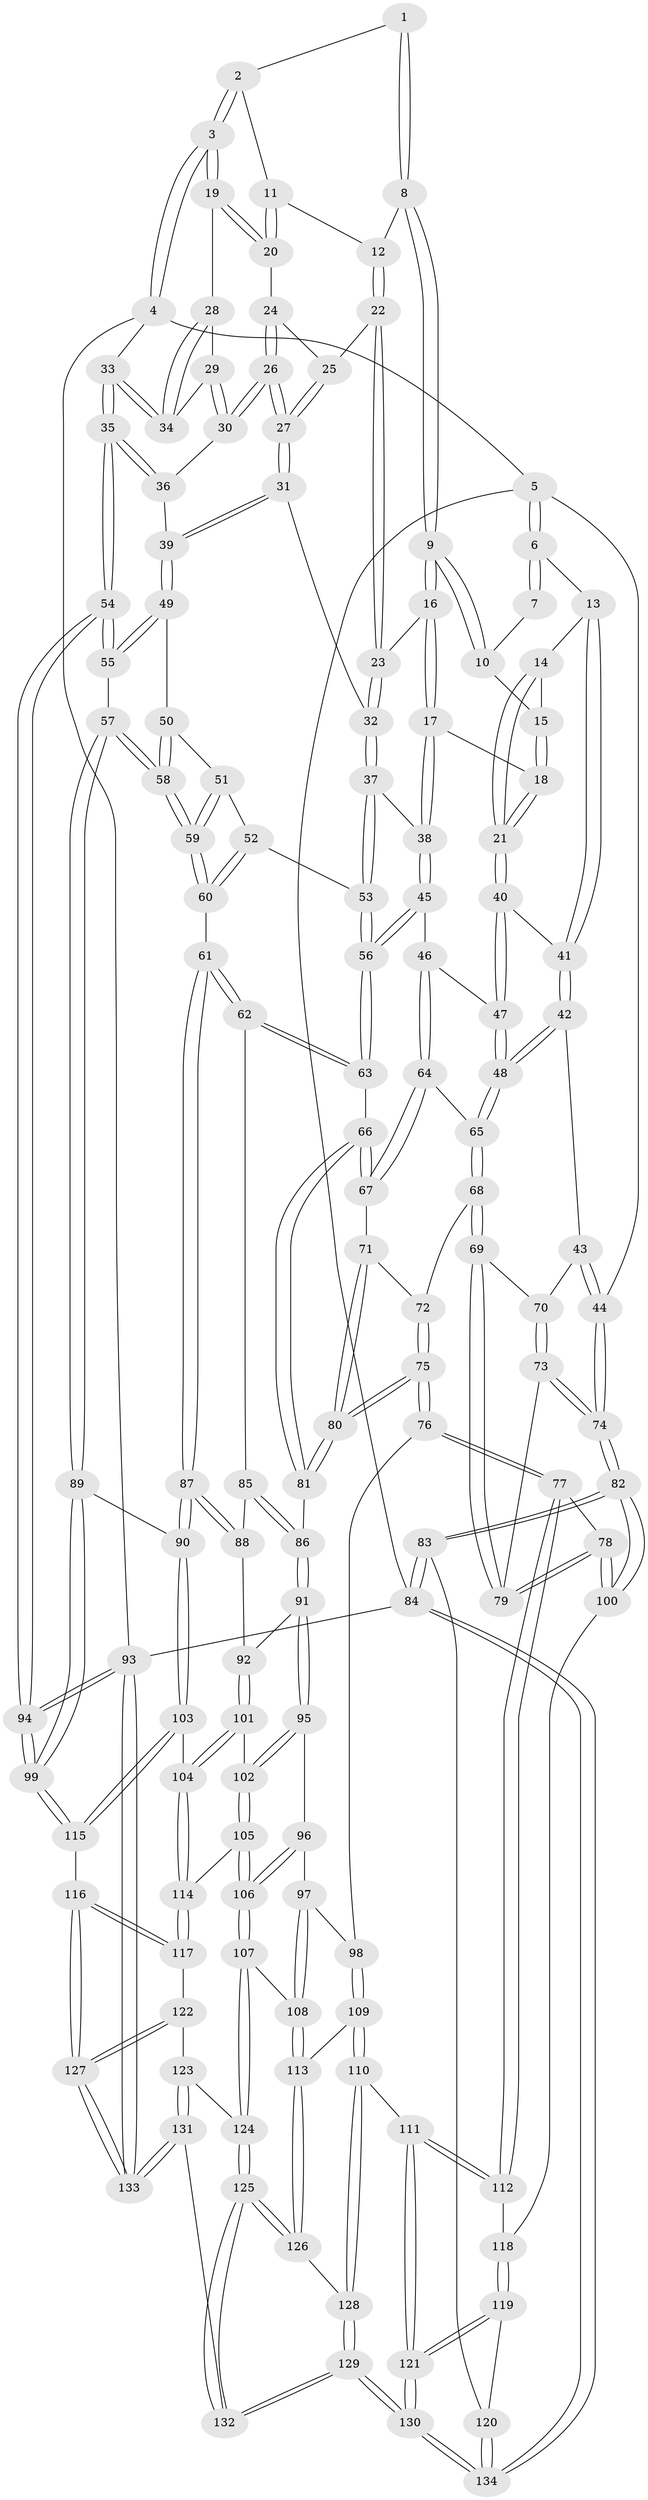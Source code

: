 // coarse degree distribution, {4: 0.5370370370370371, 3: 0.35185185185185186, 5: 0.09259259259259259, 2: 0.018518518518518517}
// Generated by graph-tools (version 1.1) at 2025/38/03/04/25 23:38:34]
// undirected, 134 vertices, 332 edges
graph export_dot {
  node [color=gray90,style=filled];
  1 [pos="+0.6062464034066157+0"];
  2 [pos="+0.8378700174649063+0"];
  3 [pos="+1+0"];
  4 [pos="+1+0"];
  5 [pos="+0+0"];
  6 [pos="+0+0"];
  7 [pos="+0.5407068330719325+0"];
  8 [pos="+0.6617832203129012+0.06195185112766112"];
  9 [pos="+0.6016290842882608+0.10218819396244112"];
  10 [pos="+0.5375362352007333+0"];
  11 [pos="+0.7732583228239021+0.048351761562509636"];
  12 [pos="+0.7690072103596769+0.05882172550204192"];
  13 [pos="+0+0"];
  14 [pos="+0.39362963949011043+0.08745179288057021"];
  15 [pos="+0.49376128057409946+0.0277587555602892"];
  16 [pos="+0.6002735249947393+0.11706384562516589"];
  17 [pos="+0.5399321911353748+0.17786331679737086"];
  18 [pos="+0.49788613731410214+0.16738670899120764"];
  19 [pos="+0.9647685780118271+0.08519932372783545"];
  20 [pos="+0.909963386721679+0.11042920481424405"];
  21 [pos="+0.4288129058703131+0.1777314791692791"];
  22 [pos="+0.7673866942084439+0.07968655627897811"];
  23 [pos="+0.7189443934628713+0.1623727948884991"];
  24 [pos="+0.8942009156137842+0.12586228004335276"];
  25 [pos="+0.8129011642003211+0.1211075454752586"];
  26 [pos="+0.867771271766922+0.19512857859835764"];
  27 [pos="+0.8530827303209059+0.2054272024099398"];
  28 [pos="+0.9640013878008402+0.09182108227757582"];
  29 [pos="+0.9496683640977626+0.17837159436448677"];
  30 [pos="+0.9381560125470934+0.19417760617162425"];
  31 [pos="+0.8525408943569736+0.2064541557698056"];
  32 [pos="+0.7290065892044328+0.24846791842449847"];
  33 [pos="+1+0.35712191671007776"];
  34 [pos="+1+0.2009082554525626"];
  35 [pos="+1+0.3690430986308422"];
  36 [pos="+0.9436984355032881+0.213950501946932"];
  37 [pos="+0.7165442234955354+0.27801020053650716"];
  38 [pos="+0.5902673624211741+0.27930215178615636"];
  39 [pos="+0.908016668259453+0.3050798356492919"];
  40 [pos="+0.4016727832287345+0.20699992852806162"];
  41 [pos="+0.1843616582567285+0.15382508926133834"];
  42 [pos="+0.18551645856284157+0.29686973651088283"];
  43 [pos="+0.10665359859484837+0.3629897577846303"];
  44 [pos="+0+0.30288497312352736"];
  45 [pos="+0.5301054872788321+0.36346415209164384"];
  46 [pos="+0.5237218777413836+0.36648044944935665"];
  47 [pos="+0.3994056395908028+0.24194836051021001"];
  48 [pos="+0.3077975246460769+0.3674984665278181"];
  49 [pos="+0.9102855723740937+0.31545585411204125"];
  50 [pos="+0.8703657239264804+0.3336194209908357"];
  51 [pos="+0.8197096755370159+0.3389891735004476"];
  52 [pos="+0.7485710507061276+0.32417637522177967"];
  53 [pos="+0.7272220860130848+0.29829958688150165"];
  54 [pos="+1+0.4069304854479429"];
  55 [pos="+1+0.4127323305878623"];
  56 [pos="+0.6270768812967507+0.4279028740449077"];
  57 [pos="+0.8941394368125392+0.5315233616442447"];
  58 [pos="+0.880772357746412+0.5224423408842671"];
  59 [pos="+0.8434861667723919+0.5063496347812122"];
  60 [pos="+0.7365824370359556+0.4856611419542099"];
  61 [pos="+0.7063151399492454+0.5017413911645398"];
  62 [pos="+0.6805923868992727+0.5017892265601983"];
  63 [pos="+0.6688438549283743+0.49308468373889425"];
  64 [pos="+0.4744699197054636+0.4262880460532917"];
  65 [pos="+0.31033024087206446+0.3728288989692251"];
  66 [pos="+0.5052538773776861+0.49737186597434707"];
  67 [pos="+0.47620059528341385+0.46226338838843684"];
  68 [pos="+0.2818969373191185+0.48038284156612826"];
  69 [pos="+0.20308264882287236+0.5187565619132586"];
  70 [pos="+0.11697650730087625+0.45553011017376316"];
  71 [pos="+0.4228841605139208+0.5109179215707631"];
  72 [pos="+0.29047231931311096+0.48870331260522465"];
  73 [pos="+0+0.5720345751564658"];
  74 [pos="+0+0.6519477232262816"];
  75 [pos="+0.36494357578810127+0.6484853712991345"];
  76 [pos="+0.3605985454346178+0.6607996457532478"];
  77 [pos="+0.2923137503121803+0.6863097683990539"];
  78 [pos="+0.2079817949326437+0.6469637182125155"];
  79 [pos="+0.19227269678152897+0.601616670742816"];
  80 [pos="+0.3776552754416717+0.6348730871125587"];
  81 [pos="+0.5305170599804553+0.5839694032841565"];
  82 [pos="+0+0.7026425508888214"];
  83 [pos="+0+0.7225289941392675"];
  84 [pos="+0+1"];
  85 [pos="+0.6548702821422658+0.5345581333310767"];
  86 [pos="+0.5453292796368625+0.5968806921497691"];
  87 [pos="+0.7440201167604312+0.675327469866095"];
  88 [pos="+0.6493736185317647+0.6210364428765945"];
  89 [pos="+0.8750376061449165+0.6487285048540318"];
  90 [pos="+0.7525269601321016+0.6900991195149851"];
  91 [pos="+0.5510663205961451+0.6154004224761105"];
  92 [pos="+0.5955717468801078+0.6455860650964553"];
  93 [pos="+1+1"];
  94 [pos="+1+0.9711676236212138"];
  95 [pos="+0.5093051692058278+0.6901260667831564"];
  96 [pos="+0.5065147731495954+0.6917975214944163"];
  97 [pos="+0.43052687446663773+0.6972001624402692"];
  98 [pos="+0.3727755157865354+0.6717282856368694"];
  99 [pos="+1+0.8468746296887695"];
  100 [pos="+0.09058599683271978+0.7323353412805685"];
  101 [pos="+0.6112407398218022+0.6853474442440884"];
  102 [pos="+0.590677513145749+0.7332812141340508"];
  103 [pos="+0.7507722672877797+0.693133546214146"];
  104 [pos="+0.7435812002902861+0.6974557042897424"];
  105 [pos="+0.5963431810606091+0.7768266123281219"];
  106 [pos="+0.5255119170643243+0.814880271973864"];
  107 [pos="+0.5187027669967429+0.82193253103991"];
  108 [pos="+0.4863187788264679+0.8208885977597798"];
  109 [pos="+0.40347725489295677+0.8500201411798356"];
  110 [pos="+0.30228674388904037+0.8683383777518467"];
  111 [pos="+0.2847617369676709+0.8625139152587847"];
  112 [pos="+0.27425603977478463+0.7693838106613329"];
  113 [pos="+0.4161400547256119+0.8535331381081982"];
  114 [pos="+0.6586493084862977+0.7985096881653097"];
  115 [pos="+0.8172328210288897+0.8615833259146382"];
  116 [pos="+0.7897284943107068+0.8810443208338316"];
  117 [pos="+0.6658997740671929+0.8200395419056313"];
  118 [pos="+0.12922938043610918+0.780219239407747"];
  119 [pos="+0.168669138119617+0.9092095502839407"];
  120 [pos="+0.07591745651733132+0.8922254976858884"];
  121 [pos="+0.1829413927600816+0.9222524103576354"];
  122 [pos="+0.6470431989681054+0.8661353408710685"];
  123 [pos="+0.614909826646539+0.9109119382851267"];
  124 [pos="+0.5354237232470267+0.8595733748678501"];
  125 [pos="+0.4763947598886553+1"];
  126 [pos="+0.4556263147283035+0.9892370735022836"];
  127 [pos="+0.7574863988076883+0.9511943988502577"];
  128 [pos="+0.3252909007368922+0.9187567638097635"];
  129 [pos="+0.35744846137834385+1"];
  130 [pos="+0.14354671208295014+1"];
  131 [pos="+0.6465734783274429+1"];
  132 [pos="+0.508737963281402+1"];
  133 [pos="+0.685260493952509+1"];
  134 [pos="+0+1"];
  1 -- 2;
  1 -- 8;
  1 -- 8;
  2 -- 3;
  2 -- 3;
  2 -- 11;
  3 -- 4;
  3 -- 4;
  3 -- 19;
  3 -- 19;
  4 -- 5;
  4 -- 33;
  4 -- 93;
  5 -- 6;
  5 -- 6;
  5 -- 44;
  5 -- 84;
  6 -- 7;
  6 -- 7;
  6 -- 13;
  7 -- 10;
  8 -- 9;
  8 -- 9;
  8 -- 12;
  9 -- 10;
  9 -- 10;
  9 -- 16;
  9 -- 16;
  10 -- 15;
  11 -- 12;
  11 -- 20;
  11 -- 20;
  12 -- 22;
  12 -- 22;
  13 -- 14;
  13 -- 41;
  13 -- 41;
  14 -- 15;
  14 -- 21;
  14 -- 21;
  15 -- 18;
  15 -- 18;
  16 -- 17;
  16 -- 17;
  16 -- 23;
  17 -- 18;
  17 -- 38;
  17 -- 38;
  18 -- 21;
  18 -- 21;
  19 -- 20;
  19 -- 20;
  19 -- 28;
  20 -- 24;
  21 -- 40;
  21 -- 40;
  22 -- 23;
  22 -- 23;
  22 -- 25;
  23 -- 32;
  23 -- 32;
  24 -- 25;
  24 -- 26;
  24 -- 26;
  25 -- 27;
  25 -- 27;
  26 -- 27;
  26 -- 27;
  26 -- 30;
  26 -- 30;
  27 -- 31;
  27 -- 31;
  28 -- 29;
  28 -- 34;
  28 -- 34;
  29 -- 30;
  29 -- 30;
  29 -- 34;
  30 -- 36;
  31 -- 32;
  31 -- 39;
  31 -- 39;
  32 -- 37;
  32 -- 37;
  33 -- 34;
  33 -- 34;
  33 -- 35;
  33 -- 35;
  35 -- 36;
  35 -- 36;
  35 -- 54;
  35 -- 54;
  36 -- 39;
  37 -- 38;
  37 -- 53;
  37 -- 53;
  38 -- 45;
  38 -- 45;
  39 -- 49;
  39 -- 49;
  40 -- 41;
  40 -- 47;
  40 -- 47;
  41 -- 42;
  41 -- 42;
  42 -- 43;
  42 -- 48;
  42 -- 48;
  43 -- 44;
  43 -- 44;
  43 -- 70;
  44 -- 74;
  44 -- 74;
  45 -- 46;
  45 -- 56;
  45 -- 56;
  46 -- 47;
  46 -- 64;
  46 -- 64;
  47 -- 48;
  47 -- 48;
  48 -- 65;
  48 -- 65;
  49 -- 50;
  49 -- 55;
  49 -- 55;
  50 -- 51;
  50 -- 58;
  50 -- 58;
  51 -- 52;
  51 -- 59;
  51 -- 59;
  52 -- 53;
  52 -- 60;
  52 -- 60;
  53 -- 56;
  53 -- 56;
  54 -- 55;
  54 -- 55;
  54 -- 94;
  54 -- 94;
  55 -- 57;
  56 -- 63;
  56 -- 63;
  57 -- 58;
  57 -- 58;
  57 -- 89;
  57 -- 89;
  58 -- 59;
  58 -- 59;
  59 -- 60;
  59 -- 60;
  60 -- 61;
  61 -- 62;
  61 -- 62;
  61 -- 87;
  61 -- 87;
  62 -- 63;
  62 -- 63;
  62 -- 85;
  63 -- 66;
  64 -- 65;
  64 -- 67;
  64 -- 67;
  65 -- 68;
  65 -- 68;
  66 -- 67;
  66 -- 67;
  66 -- 81;
  66 -- 81;
  67 -- 71;
  68 -- 69;
  68 -- 69;
  68 -- 72;
  69 -- 70;
  69 -- 79;
  69 -- 79;
  70 -- 73;
  70 -- 73;
  71 -- 72;
  71 -- 80;
  71 -- 80;
  72 -- 75;
  72 -- 75;
  73 -- 74;
  73 -- 74;
  73 -- 79;
  74 -- 82;
  74 -- 82;
  75 -- 76;
  75 -- 76;
  75 -- 80;
  75 -- 80;
  76 -- 77;
  76 -- 77;
  76 -- 98;
  77 -- 78;
  77 -- 112;
  77 -- 112;
  78 -- 79;
  78 -- 79;
  78 -- 100;
  78 -- 100;
  80 -- 81;
  80 -- 81;
  81 -- 86;
  82 -- 83;
  82 -- 83;
  82 -- 100;
  82 -- 100;
  83 -- 84;
  83 -- 84;
  83 -- 120;
  84 -- 134;
  84 -- 134;
  84 -- 93;
  85 -- 86;
  85 -- 86;
  85 -- 88;
  86 -- 91;
  86 -- 91;
  87 -- 88;
  87 -- 88;
  87 -- 90;
  87 -- 90;
  88 -- 92;
  89 -- 90;
  89 -- 99;
  89 -- 99;
  90 -- 103;
  90 -- 103;
  91 -- 92;
  91 -- 95;
  91 -- 95;
  92 -- 101;
  92 -- 101;
  93 -- 94;
  93 -- 94;
  93 -- 133;
  93 -- 133;
  94 -- 99;
  94 -- 99;
  95 -- 96;
  95 -- 102;
  95 -- 102;
  96 -- 97;
  96 -- 106;
  96 -- 106;
  97 -- 98;
  97 -- 108;
  97 -- 108;
  98 -- 109;
  98 -- 109;
  99 -- 115;
  99 -- 115;
  100 -- 118;
  101 -- 102;
  101 -- 104;
  101 -- 104;
  102 -- 105;
  102 -- 105;
  103 -- 104;
  103 -- 115;
  103 -- 115;
  104 -- 114;
  104 -- 114;
  105 -- 106;
  105 -- 106;
  105 -- 114;
  106 -- 107;
  106 -- 107;
  107 -- 108;
  107 -- 124;
  107 -- 124;
  108 -- 113;
  108 -- 113;
  109 -- 110;
  109 -- 110;
  109 -- 113;
  110 -- 111;
  110 -- 128;
  110 -- 128;
  111 -- 112;
  111 -- 112;
  111 -- 121;
  111 -- 121;
  112 -- 118;
  113 -- 126;
  113 -- 126;
  114 -- 117;
  114 -- 117;
  115 -- 116;
  116 -- 117;
  116 -- 117;
  116 -- 127;
  116 -- 127;
  117 -- 122;
  118 -- 119;
  118 -- 119;
  119 -- 120;
  119 -- 121;
  119 -- 121;
  120 -- 134;
  120 -- 134;
  121 -- 130;
  121 -- 130;
  122 -- 123;
  122 -- 127;
  122 -- 127;
  123 -- 124;
  123 -- 131;
  123 -- 131;
  124 -- 125;
  124 -- 125;
  125 -- 126;
  125 -- 126;
  125 -- 132;
  125 -- 132;
  126 -- 128;
  127 -- 133;
  127 -- 133;
  128 -- 129;
  128 -- 129;
  129 -- 130;
  129 -- 130;
  129 -- 132;
  129 -- 132;
  130 -- 134;
  130 -- 134;
  131 -- 132;
  131 -- 133;
  131 -- 133;
}
